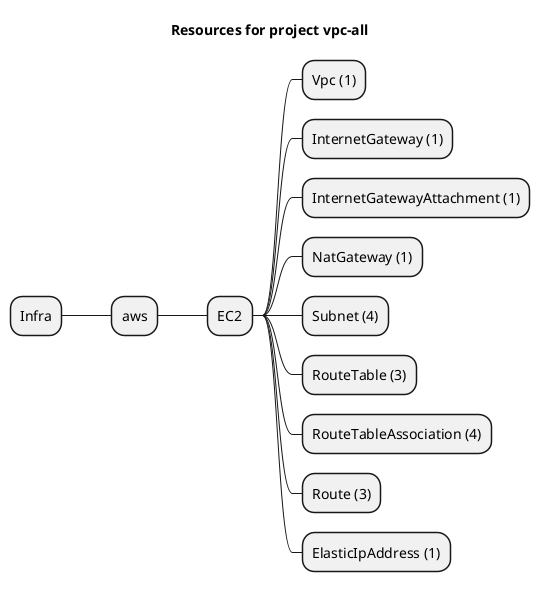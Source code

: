 @startmindmap
title Resources for project vpc-all
skinparam monochrome true
+ Infra
++ aws
+++ EC2
++++ Vpc (1)
++++ InternetGateway (1)
++++ InternetGatewayAttachment (1)
++++ NatGateway (1)
++++ Subnet (4)
++++ RouteTable (3)
++++ RouteTableAssociation (4)
++++ Route (3)
++++ ElasticIpAddress (1)
@endmindmap